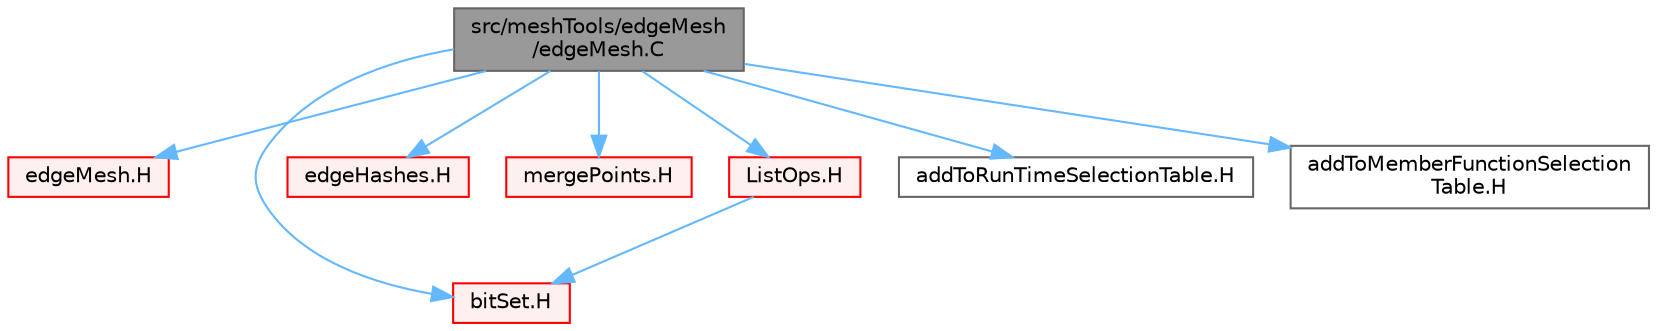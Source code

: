 digraph "src/meshTools/edgeMesh/edgeMesh.C"
{
 // LATEX_PDF_SIZE
  bgcolor="transparent";
  edge [fontname=Helvetica,fontsize=10,labelfontname=Helvetica,labelfontsize=10];
  node [fontname=Helvetica,fontsize=10,shape=box,height=0.2,width=0.4];
  Node1 [id="Node000001",label="src/meshTools/edgeMesh\l/edgeMesh.C",height=0.2,width=0.4,color="gray40", fillcolor="grey60", style="filled", fontcolor="black",tooltip=" "];
  Node1 -> Node2 [id="edge1_Node000001_Node000002",color="steelblue1",style="solid",tooltip=" "];
  Node2 [id="Node000002",label="edgeMesh.H",height=0.2,width=0.4,color="red", fillcolor="#FFF0F0", style="filled",URL="$edgeMesh_8H.html",tooltip=" "];
  Node1 -> Node156 [id="edge2_Node000001_Node000156",color="steelblue1",style="solid",tooltip=" "];
  Node156 [id="Node000156",label="bitSet.H",height=0.2,width=0.4,color="red", fillcolor="#FFF0F0", style="filled",URL="$bitSet_8H.html",tooltip=" "];
  Node1 -> Node224 [id="edge3_Node000001_Node000224",color="steelblue1",style="solid",tooltip=" "];
  Node224 [id="Node000224",label="edgeHashes.H",height=0.2,width=0.4,color="red", fillcolor="#FFF0F0", style="filled",URL="$edgeHashes_8H.html",tooltip=" "];
  Node1 -> Node225 [id="edge4_Node000001_Node000225",color="steelblue1",style="solid",tooltip=" "];
  Node225 [id="Node000225",label="mergePoints.H",height=0.2,width=0.4,color="red", fillcolor="#FFF0F0", style="filled",URL="$mergePoints_8H.html",tooltip="Geometric merging of points. See below."];
  Node1 -> Node139 [id="edge5_Node000001_Node000139",color="steelblue1",style="solid",tooltip=" "];
  Node139 [id="Node000139",label="ListOps.H",height=0.2,width=0.4,color="red", fillcolor="#FFF0F0", style="filled",URL="$ListOps_8H.html",tooltip="Various functions to operate on Lists."];
  Node139 -> Node156 [id="edge6_Node000139_Node000156",color="steelblue1",style="solid",tooltip=" "];
  Node1 -> Node226 [id="edge7_Node000001_Node000226",color="steelblue1",style="solid",tooltip=" "];
  Node226 [id="Node000226",label="addToRunTimeSelectionTable.H",height=0.2,width=0.4,color="grey40", fillcolor="white", style="filled",URL="$addToRunTimeSelectionTable_8H.html",tooltip="Macros for easy insertion into run-time selection tables."];
  Node1 -> Node227 [id="edge8_Node000001_Node000227",color="steelblue1",style="solid",tooltip=" "];
  Node227 [id="Node000227",label="addToMemberFunctionSelection\lTable.H",height=0.2,width=0.4,color="grey40", fillcolor="white", style="filled",URL="$addToMemberFunctionSelectionTable_8H.html",tooltip="Macros for easy insertion into member function selection tables."];
}
